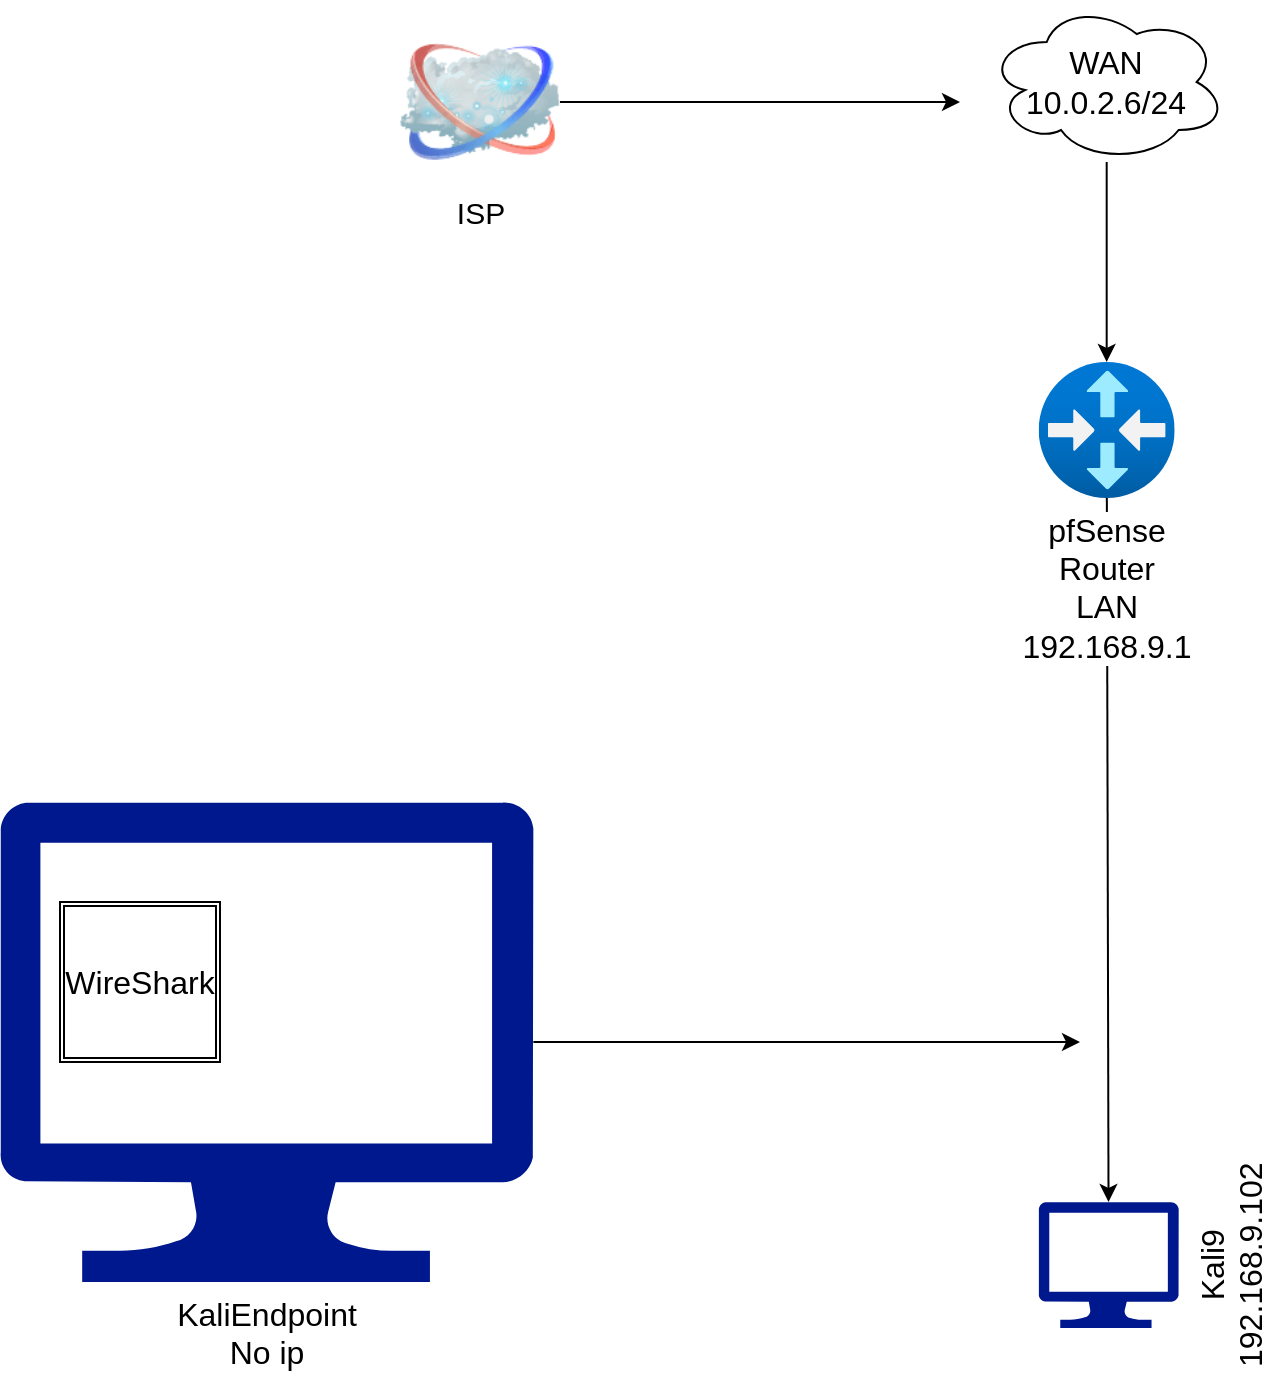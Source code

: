 <mxfile>
    <diagram id="l64D8d3x8H841M5CnrmI" name="Page-1">
        <mxGraphModel dx="1617" dy="754" grid="1" gridSize="10" guides="1" tooltips="1" connect="1" arrows="1" fold="1" page="1" pageScale="1" pageWidth="850" pageHeight="1100" math="0" shadow="0">
            <root>
                <mxCell id="0"/>
                <mxCell id="1" parent="0"/>
                <mxCell id="15" value="" style="edgeStyle=none;html=1;fontSize=16;" edge="1" parent="1" source="16" target="19">
                    <mxGeometry relative="1" as="geometry"/>
                </mxCell>
                <mxCell id="16" value="&lt;font style=&quot;font-size: 16px;&quot;&gt;pfSense&lt;br&gt;Router&lt;br&gt;LAN&lt;br&gt;192.168.9.1&lt;/font&gt;" style="aspect=fixed;html=1;points=[];align=center;image;fontSize=12;image=img/lib/azure2/networking/Virtual_Router.svg;" vertex="1" parent="1">
                    <mxGeometry x="569.34" y="210" width="68" height="68" as="geometry"/>
                </mxCell>
                <mxCell id="17" style="edgeStyle=none;html=1;fontSize=16;" edge="1" parent="1" source="18">
                    <mxGeometry relative="1" as="geometry">
                        <mxPoint x="590" y="550" as="targetPoint"/>
                    </mxGeometry>
                </mxCell>
                <mxCell id="18" value="&lt;font style=&quot;font-size: 16px;&quot;&gt;KaliEndpoint&lt;br&gt;No ip&lt;br&gt;&lt;/font&gt;" style="sketch=0;aspect=fixed;pointerEvents=1;shadow=0;dashed=0;html=1;strokeColor=none;labelPosition=center;verticalLabelPosition=bottom;verticalAlign=top;align=center;fillColor=#00188D;shape=mxgraph.azure.computer" vertex="1" parent="1">
                    <mxGeometry x="50" y="430" width="266.67" height="240" as="geometry"/>
                </mxCell>
                <mxCell id="19" value="&lt;font style=&quot;font-size: 16px;&quot;&gt;Kali9&lt;br&gt;192.168.9.102&lt;br&gt;&lt;/font&gt;" style="sketch=0;aspect=fixed;pointerEvents=1;shadow=0;dashed=0;html=1;strokeColor=none;labelPosition=center;verticalLabelPosition=bottom;verticalAlign=top;align=center;fillColor=#00188D;shape=mxgraph.azure.computer;direction=south;rotation=-90;" vertex="1" parent="1">
                    <mxGeometry x="572.84" y="626.5" width="63" height="70" as="geometry"/>
                </mxCell>
                <mxCell id="20" value="" style="edgeStyle=none;html=1;fontSize=16;" edge="1" parent="1" source="21" target="16">
                    <mxGeometry relative="1" as="geometry"/>
                </mxCell>
                <mxCell id="21" value="&lt;font style=&quot;font-size: 16px;&quot;&gt;WAN&lt;br&gt;10.0.2.6/24&lt;/font&gt;" style="ellipse;shape=cloud;whiteSpace=wrap;html=1;" vertex="1" parent="1">
                    <mxGeometry x="543.34" y="30" width="120" height="80" as="geometry"/>
                </mxCell>
                <mxCell id="22" value="&lt;font style=&quot;font-size: 16px;&quot;&gt;WireShark&lt;/font&gt;" style="shape=ext;double=1;whiteSpace=wrap;html=1;aspect=fixed;" vertex="1" parent="1">
                    <mxGeometry x="80.0" y="480" width="80" height="80" as="geometry"/>
                </mxCell>
                <mxCell id="27" style="edgeStyle=none;html=1;fontSize=15;" edge="1" parent="1" source="23">
                    <mxGeometry relative="1" as="geometry">
                        <mxPoint x="530" y="80" as="targetPoint"/>
                    </mxGeometry>
                </mxCell>
                <mxCell id="23" value="&lt;font style=&quot;font-size: 15px;&quot;&gt;ISP&lt;/font&gt;" style="image;html=1;image=img/lib/clip_art/networking/Cloud_128x128.png" vertex="1" parent="1">
                    <mxGeometry x="250" y="40" width="80" height="80" as="geometry"/>
                </mxCell>
            </root>
        </mxGraphModel>
    </diagram>
</mxfile>